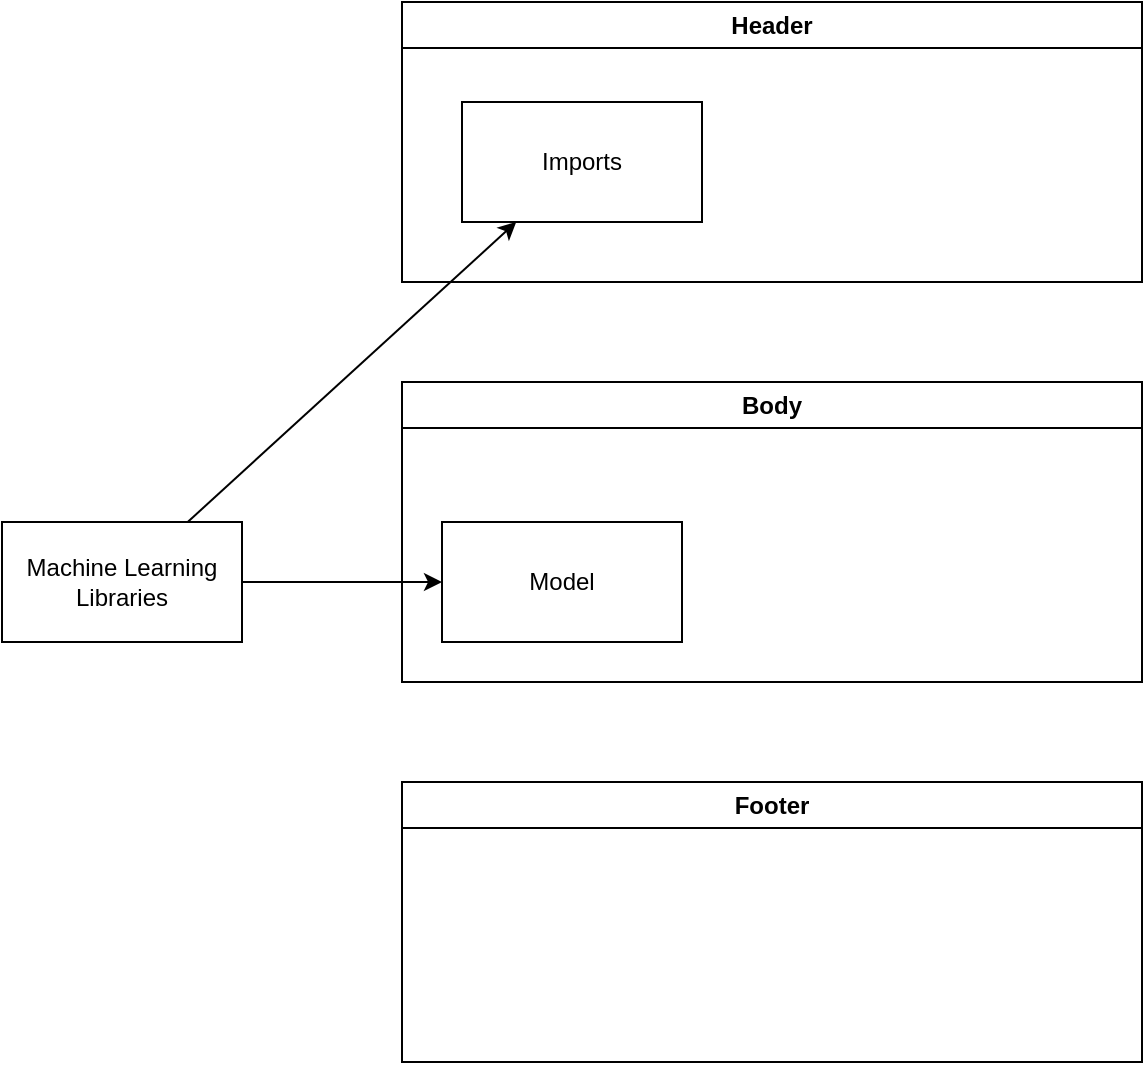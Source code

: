 <mxfile version="24.3.0" type="github">
  <diagram name="Page-1" id="Xcsd1OOXTh2RoYTcbx6N">
    <mxGraphModel dx="1452" dy="879" grid="1" gridSize="10" guides="1" tooltips="1" connect="1" arrows="1" fold="1" page="1" pageScale="1" pageWidth="827" pageHeight="1169" math="0" shadow="0">
      <root>
        <mxCell id="0" />
        <mxCell id="1" parent="0" />
        <mxCell id="WcwEFJO0mhPjMKhJfkhV-4" value="" style="rounded=0;orthogonalLoop=1;jettySize=auto;html=1;" edge="1" parent="1" source="WcwEFJO0mhPjMKhJfkhV-1" target="WcwEFJO0mhPjMKhJfkhV-3">
          <mxGeometry relative="1" as="geometry" />
        </mxCell>
        <mxCell id="WcwEFJO0mhPjMKhJfkhV-10" value="" style="rounded=0;orthogonalLoop=1;jettySize=auto;html=1;" edge="1" parent="1" source="WcwEFJO0mhPjMKhJfkhV-1" target="WcwEFJO0mhPjMKhJfkhV-9">
          <mxGeometry relative="1" as="geometry" />
        </mxCell>
        <mxCell id="WcwEFJO0mhPjMKhJfkhV-1" value="Machine Learning Libraries" style="rounded=0;whiteSpace=wrap;html=1;" vertex="1" parent="1">
          <mxGeometry x="240" y="360" width="120" height="60" as="geometry" />
        </mxCell>
        <mxCell id="WcwEFJO0mhPjMKhJfkhV-5" value="Header" style="swimlane;whiteSpace=wrap;html=1;" vertex="1" parent="1">
          <mxGeometry x="440" y="100" width="370" height="140" as="geometry" />
        </mxCell>
        <mxCell id="WcwEFJO0mhPjMKhJfkhV-3" value="Imports" style="rounded=0;whiteSpace=wrap;html=1;" vertex="1" parent="WcwEFJO0mhPjMKhJfkhV-5">
          <mxGeometry x="30" y="50" width="120" height="60" as="geometry" />
        </mxCell>
        <mxCell id="WcwEFJO0mhPjMKhJfkhV-6" value="Body&lt;span style=&quot;color: rgba(0, 0, 0, 0); font-family: monospace; font-size: 0px; font-weight: 400; text-align: start; text-wrap: nowrap;&quot;&gt;%3CmxGraphModel%3E%3Croot%3E%3CmxCell%20id%3D%220%22%2F%3E%3CmxCell%20id%3D%221%22%20parent%3D%220%22%2F%3E%3CmxCell%20id%3D%222%22%20value%3D%22Header%22%20style%3D%22swimlane%3BwhiteSpace%3Dwrap%3Bhtml%3D1%3B%22%20vertex%3D%221%22%20parent%3D%221%22%3E%3CmxGeometry%20x%3D%22440%22%20y%3D%22100%22%20width%3D%22200%22%20height%3D%22200%22%20as%3D%22geometry%22%2F%3E%3C%2FmxCell%3E%3C%2Froot%3E%3C%2FmxGraphModel%3E&lt;/span&gt;" style="swimlane;whiteSpace=wrap;html=1;" vertex="1" parent="1">
          <mxGeometry x="440" y="290" width="370" height="150" as="geometry" />
        </mxCell>
        <mxCell id="WcwEFJO0mhPjMKhJfkhV-9" value="Model" style="rounded=0;whiteSpace=wrap;html=1;" vertex="1" parent="WcwEFJO0mhPjMKhJfkhV-6">
          <mxGeometry x="20" y="70" width="120" height="60" as="geometry" />
        </mxCell>
        <mxCell id="WcwEFJO0mhPjMKhJfkhV-7" value="Footer" style="swimlane;whiteSpace=wrap;html=1;" vertex="1" parent="1">
          <mxGeometry x="440" y="490" width="370" height="140" as="geometry" />
        </mxCell>
      </root>
    </mxGraphModel>
  </diagram>
</mxfile>
